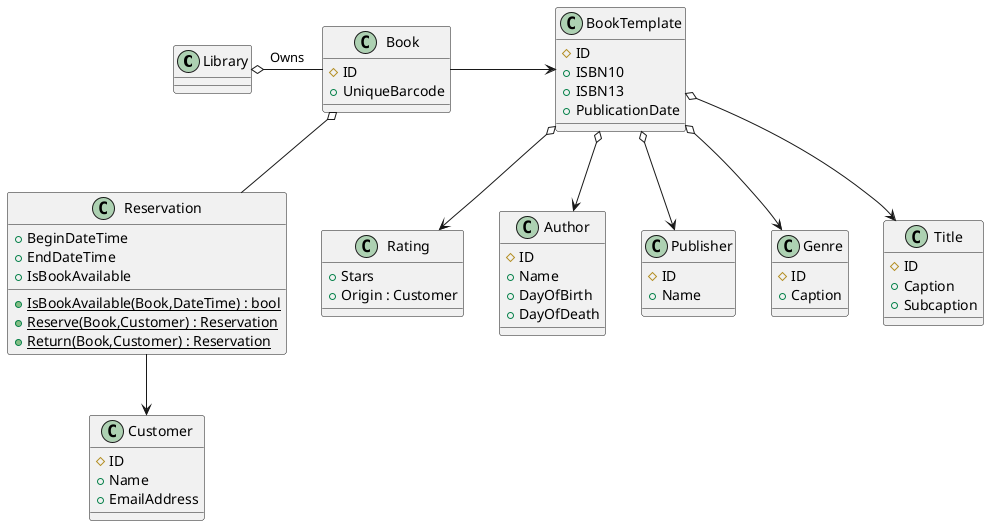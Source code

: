 @startuml

class Library {
}
Library o- Book : Owns

class Book {
	#ID
	+UniqueBarcode
}
Book -> BookTemplate
Book o-- Reservation

class BookTemplate {
	#ID
	+ISBN10
	+ISBN13
	+PublicationDate
}
BookTemplate o--> Rating
BookTemplate o--> Author
BookTemplate o--> Publisher
BookTemplate o--> Genre
BookTemplate o--> Title

class Rating {
	+Stars
	+Origin : Customer
}

class Author {
	#ID
	+Name
	+DayOfBirth
	+DayOfDeath
}

class Publisher {
	#ID
	+Name
}

class Genre {
	#ID
	+Caption
}

class Title {
	#ID
	+Caption
	+Subcaption
}

class Reservation {
	{static} +IsBookAvailable(Book,DateTime) : bool
	{static} +Reserve(Book,Customer) : Reservation
	{static} +Return(Book,Customer) : Reservation
	+BeginDateTime
	+EndDateTime
	+IsBookAvailable
}

Reservation --> Customer

class Customer {
	#ID
	+Name
	+EmailAddress
}


@enduml